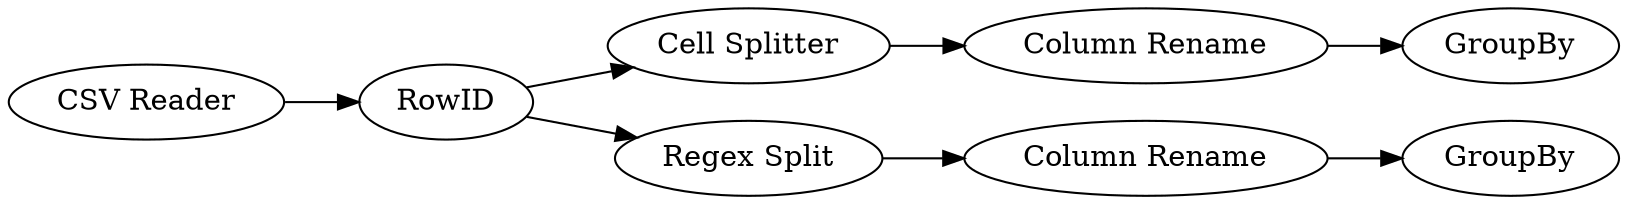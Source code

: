 digraph {
	1 [label="CSV Reader"]
	2 [label=RowID]
	3 [label="Cell Splitter"]
	4 [label="Regex Split"]
	5 [label="Column Rename"]
	6 [label="Column Rename"]
	7 [label=GroupBy]
	8 [label=GroupBy]
	1 -> 2
	2 -> 3
	2 -> 4
	3 -> 5
	4 -> 6
	5 -> 7
	6 -> 8
	rankdir=LR
}
